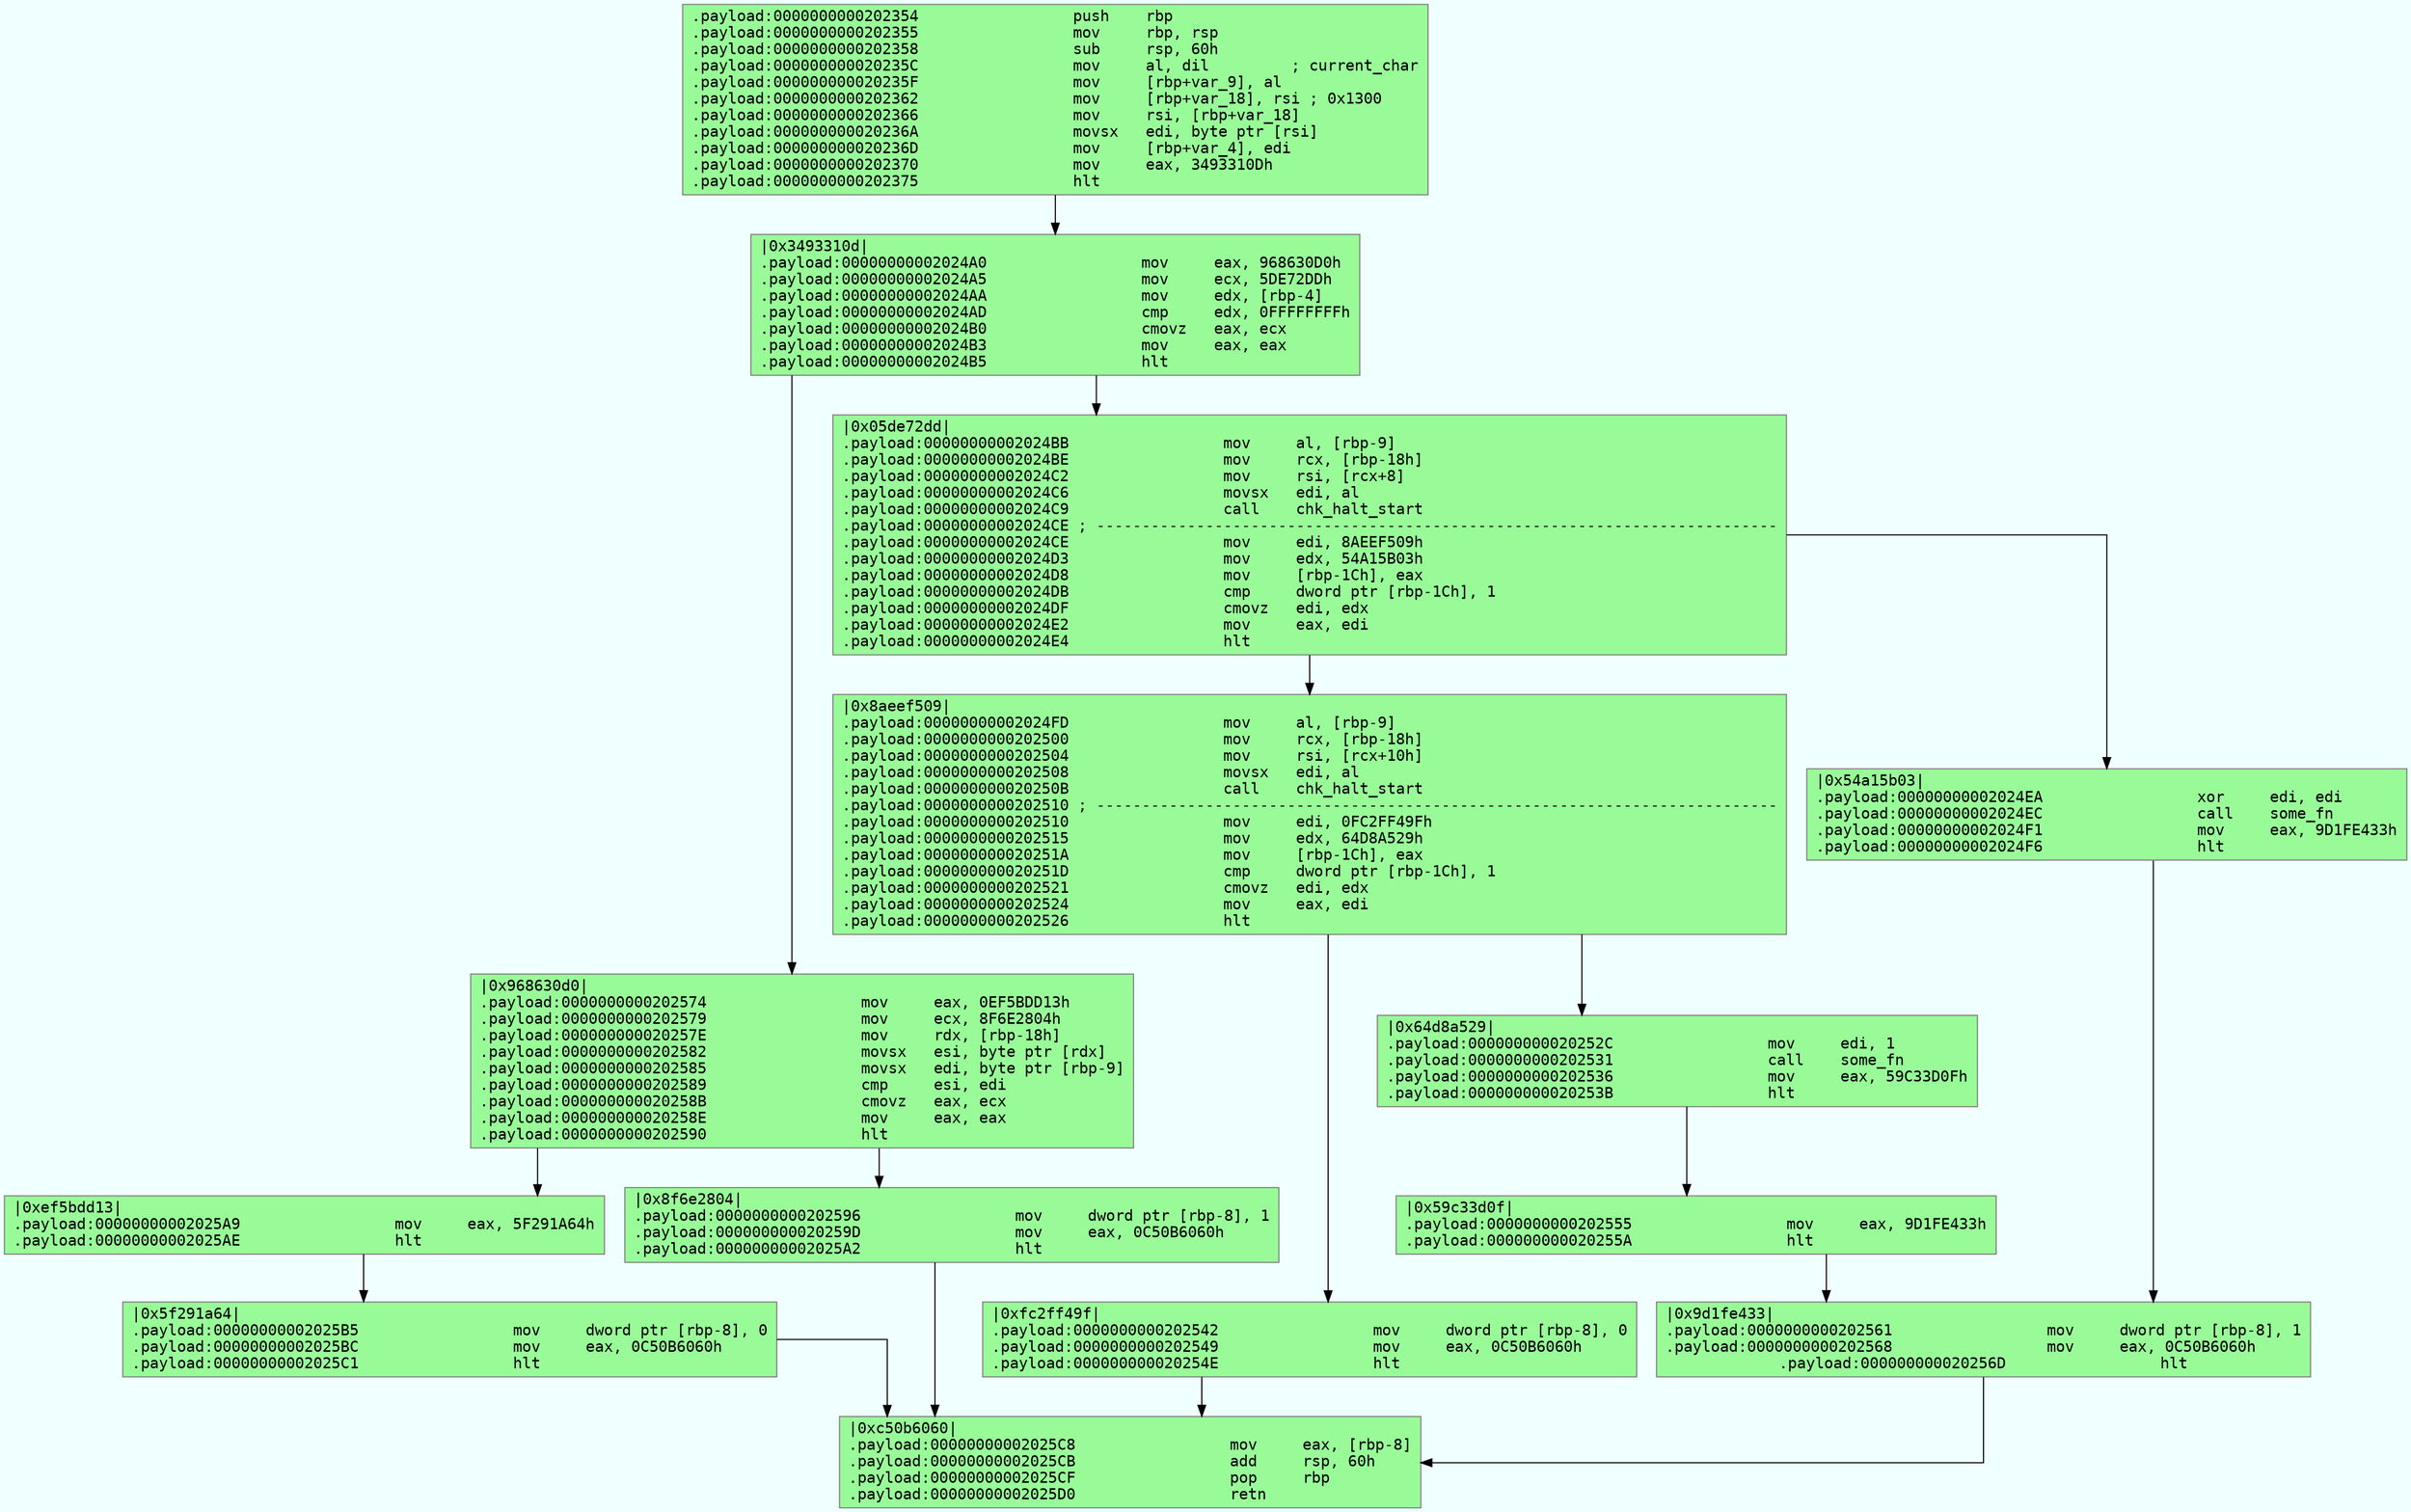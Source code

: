 digraph code {
	graph [bgcolor=azure fontsize=8 fontname="Courier" splines="ortho"];
	node [fillcolor=gray style=filled shape=box];
	edge [arrowhead="normal"];
	"0x202354" -> "0x2024a0";
	"0x2024a0" -> "0x202574";
	"0x2024a0" -> "0x2024bb";
	"0x202574" -> "0x2025a9";
	"0x202574" -> "0x202596";
	// "0x2024bb" -> "0x202354";
	"0x2024bb" -> "0x2024fd";
	"0x2024bb" -> "0x2024ea";
	// "0x2024fd" -> "0x202354";
	"0x2024fd" -> "0x202542";
	"0x2024fd" -> "0x20252c";
	"0x202542" -> "0x2025c8";
	"0x20252c" -> "0x202555";
	"0x202555" -> "0x202561";
	"0x202561" -> "0x2025c8";
	"0x2024ea" -> "0x202561";
	"0x2025a9" -> "0x2025b5";
	"0x202596" -> "0x2025c8";
	"0x2025b5" -> "0x2025c8";
	"0x202354"[URL="main/0x2024ea",fillcolor="palegreen",color="#7f7f7f", fontname="Courier",label=".payload:0000000000202354                 push    rbp\l.payload:0000000000202355                 mov     rbp, rsp\l.payload:0000000000202358                 sub     rsp, 60h\l.payload:000000000020235C                 mov     al, dil         ; current_char\l.payload:000000000020235F                 mov     [rbp+var_9], al\l.payload:0000000000202362                 mov     [rbp+var_18], rsi ; 0x1300\l.payload:0000000000202366                 mov     rsi, [rbp+var_18]\l.payload:000000000020236A                 movsx   edi, byte ptr [rsi]\l.payload:000000000020236D                 mov     [rbp+var_4], edi\l.payload:0000000000202370                 mov     eax, 3493310Dh\l.payload:0000000000202375                 hlt\l"]
	"0x2024ea"[URL="main/0x2024ea",fillcolor="palegreen",color="#7f7f7f", fontname="Courier",label="|0x54a15b03|\l.payload:00000000002024EA                 xor     edi, edi\l.payload:00000000002024EC                 call    some_fn\l.payload:00000000002024F1                 mov     eax, 9D1FE433h\l.payload:00000000002024F6                 hlt\l"]
	"0x202596"[URL="main/0x202596",fillcolor="palegreen",color="#7f7f7f", fontname="Courier",label="|0x8f6e2804|\l.payload:0000000000202596                 mov     dword ptr [rbp-8], 1\l.payload:000000000020259D                 mov     eax, 0C50B6060h\l.payload:00000000002025A2                 hlt\l"]
	"0x2024fd"[URL="main/0x2024fd",fillcolor="palegreen",color="#7f7f7f", fontname="Courier",label="|0x8aeef509|\l.payload:00000000002024FD                 mov     al, [rbp-9]\l.payload:0000000000202500                 mov     rcx, [rbp-18h]\l.payload:0000000000202504                 mov     rsi, [rcx+10h]\l.payload:0000000000202508                 movsx   edi, al\l.payload:000000000020250B                 call    chk_halt_start\l.payload:0000000000202510 ; ---------------------------------------------------------------------------\l.payload:0000000000202510                 mov     edi, 0FC2FF49Fh\l.payload:0000000000202515                 mov     edx, 64D8A529h\l.payload:000000000020251A                 mov     [rbp-1Ch], eax\l.payload:000000000020251D                 cmp     dword ptr [rbp-1Ch], 1\l.payload:0000000000202521                 cmovz   edi, edx\l.payload:0000000000202524                 mov     eax, edi\l.payload:0000000000202526                 hlt\l"]
	"0x2024a0"[URL="main/0x2024a0",fillcolor="palegreen",color="#7f7f7f", fontname="Courier",label="|0x3493310d|\l.payload:00000000002024A0                 mov     eax, 968630D0h\l.payload:00000000002024A5                 mov     ecx, 5DE72DDh\l.payload:00000000002024AA                 mov     edx, [rbp-4]\l.payload:00000000002024AD                 cmp     edx, 0FFFFFFFFh\l.payload:00000000002024B0                 cmovz   eax, ecx\l.payload:00000000002024B3                 mov     eax, eax\l.payload:00000000002024B5                 hlt\l"]
	"0x202555"[URL="main/0x202555",fillcolor="palegreen",color="#7f7f7f", fontname="Courier",label="|0x59c33d0f|\l.payload:0000000000202555                 mov     eax, 9D1FE433h\l.payload:000000000020255A                 hlt\l"]
	"0x202574"[URL="main/0x202574",fillcolor="palegreen",color="#7f7f7f", fontname="Courier",label="|0x968630d0|\l.payload:0000000000202574                 mov     eax, 0EF5BDD13h\l.payload:0000000000202579                 mov     ecx, 8F6E2804h\l.payload:000000000020257E                 mov     rdx, [rbp-18h]\l.payload:0000000000202582                 movsx   esi, byte ptr [rdx]\l.payload:0000000000202585                 movsx   edi, byte ptr [rbp-9]\l.payload:0000000000202589                 cmp     esi, edi\l.payload:000000000020258B                 cmovz   eax, ecx\l.payload:000000000020258E                 mov     eax, eax\l.payload:0000000000202590                 hlt\l"]
	"0x2025a9"[URL="main/0x2025a9",fillcolor="palegreen",color="#7f7f7f", fontname="Courier",label="|0xef5bdd13|\l.payload:00000000002025A9                 mov     eax, 5F291A64h\l.payload:00000000002025AE                 hlt\l"]
	"0x2024bb"[URL="main/0x2024bb",fillcolor="palegreen",color="#7f7f7f", fontname="Courier",label="|0x05de72dd|\l.payload:00000000002024BB                 mov     al, [rbp-9]\l.payload:00000000002024BE                 mov     rcx, [rbp-18h]\l.payload:00000000002024C2                 mov     rsi, [rcx+8]\l.payload:00000000002024C6                 movsx   edi, al\l.payload:00000000002024C9                 call    chk_halt_start\l.payload:00000000002024CE ; ---------------------------------------------------------------------------\l.payload:00000000002024CE                 mov     edi, 8AEEF509h\l.payload:00000000002024D3                 mov     edx, 54A15B03h\l.payload:00000000002024D8                 mov     [rbp-1Ch], eax\l.payload:00000000002024DB                 cmp     dword ptr [rbp-1Ch], 1\l.payload:00000000002024DF                 cmovz   edi, edx\l.payload:00000000002024E2                 mov     eax, edi\l.payload:00000000002024E4                 hlt\l"]
	"0x202542"[URL="main/0x202542",fillcolor="palegreen",color="#7f7f7f", fontname="Courier",label="|0xfc2ff49f|\l.payload:0000000000202542                 mov     dword ptr [rbp-8], 0\l.payload:0000000000202549                 mov     eax, 0C50B6060h\l.payload:000000000020254E                 hlt\l"]
	"0x2025c8"[URL="main/0x2025c8",fillcolor="palegreen",color="#7f7f7f", fontname="Courier",label="|0xc50b6060|\l.payload:00000000002025C8                 mov     eax, [rbp-8]\l.payload:00000000002025CB                 add     rsp, 60h\l.payload:00000000002025CF                 pop     rbp\l.payload:00000000002025D0                 retn\l"]
	"0x2025b5"[URL="main/0x2025b5",fillcolor="palegreen",color="#7f7f7f", fontname="Courier",label="|0x5f291a64|\l.payload:00000000002025B5                 mov     dword ptr [rbp-8], 0\l.payload:00000000002025BC                 mov     eax, 0C50B6060h\l.payload:00000000002025C1                 hlt\l"]
	"0x20252c"[URL="main/0x20252c",fillcolor="palegreen",color="#7f7f7f", fontname="Courier",label="|0x64d8a529|\l.payload:000000000020252C                 mov     edi, 1\l.payload:0000000000202531                 call    some_fn\l.payload:0000000000202536                 mov     eax, 59C33D0Fh\l.payload:000000000020253B                 hlt\l"]
	"0x202561"[URL="main/0x202561",fillcolor="palegreen",color="#7f7f7f", fontname="Courier",label="|0x9d1fe433|\l.payload:0000000000202561                 mov     dword ptr [rbp-8], 1\l.payload:0000000000202568                 mov     eax, 0C50B6060h\l.payload:000000000020256D                 hlt"]
}
